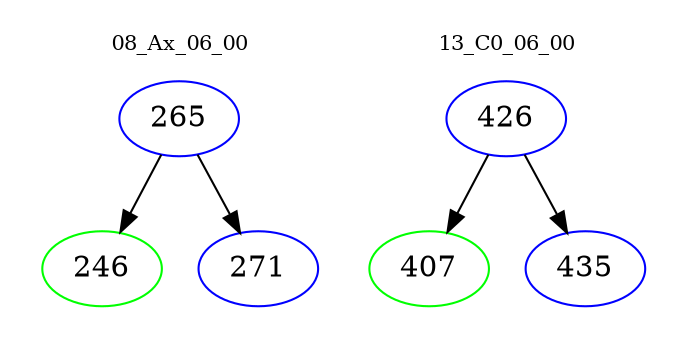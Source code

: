 digraph{
subgraph cluster_0 {
color = white
label = "08_Ax_06_00";
fontsize=10;
T0_265 [label="265", color="blue"]
T0_265 -> T0_246 [color="black"]
T0_246 [label="246", color="green"]
T0_265 -> T0_271 [color="black"]
T0_271 [label="271", color="blue"]
}
subgraph cluster_1 {
color = white
label = "13_C0_06_00";
fontsize=10;
T1_426 [label="426", color="blue"]
T1_426 -> T1_407 [color="black"]
T1_407 [label="407", color="green"]
T1_426 -> T1_435 [color="black"]
T1_435 [label="435", color="blue"]
}
}
